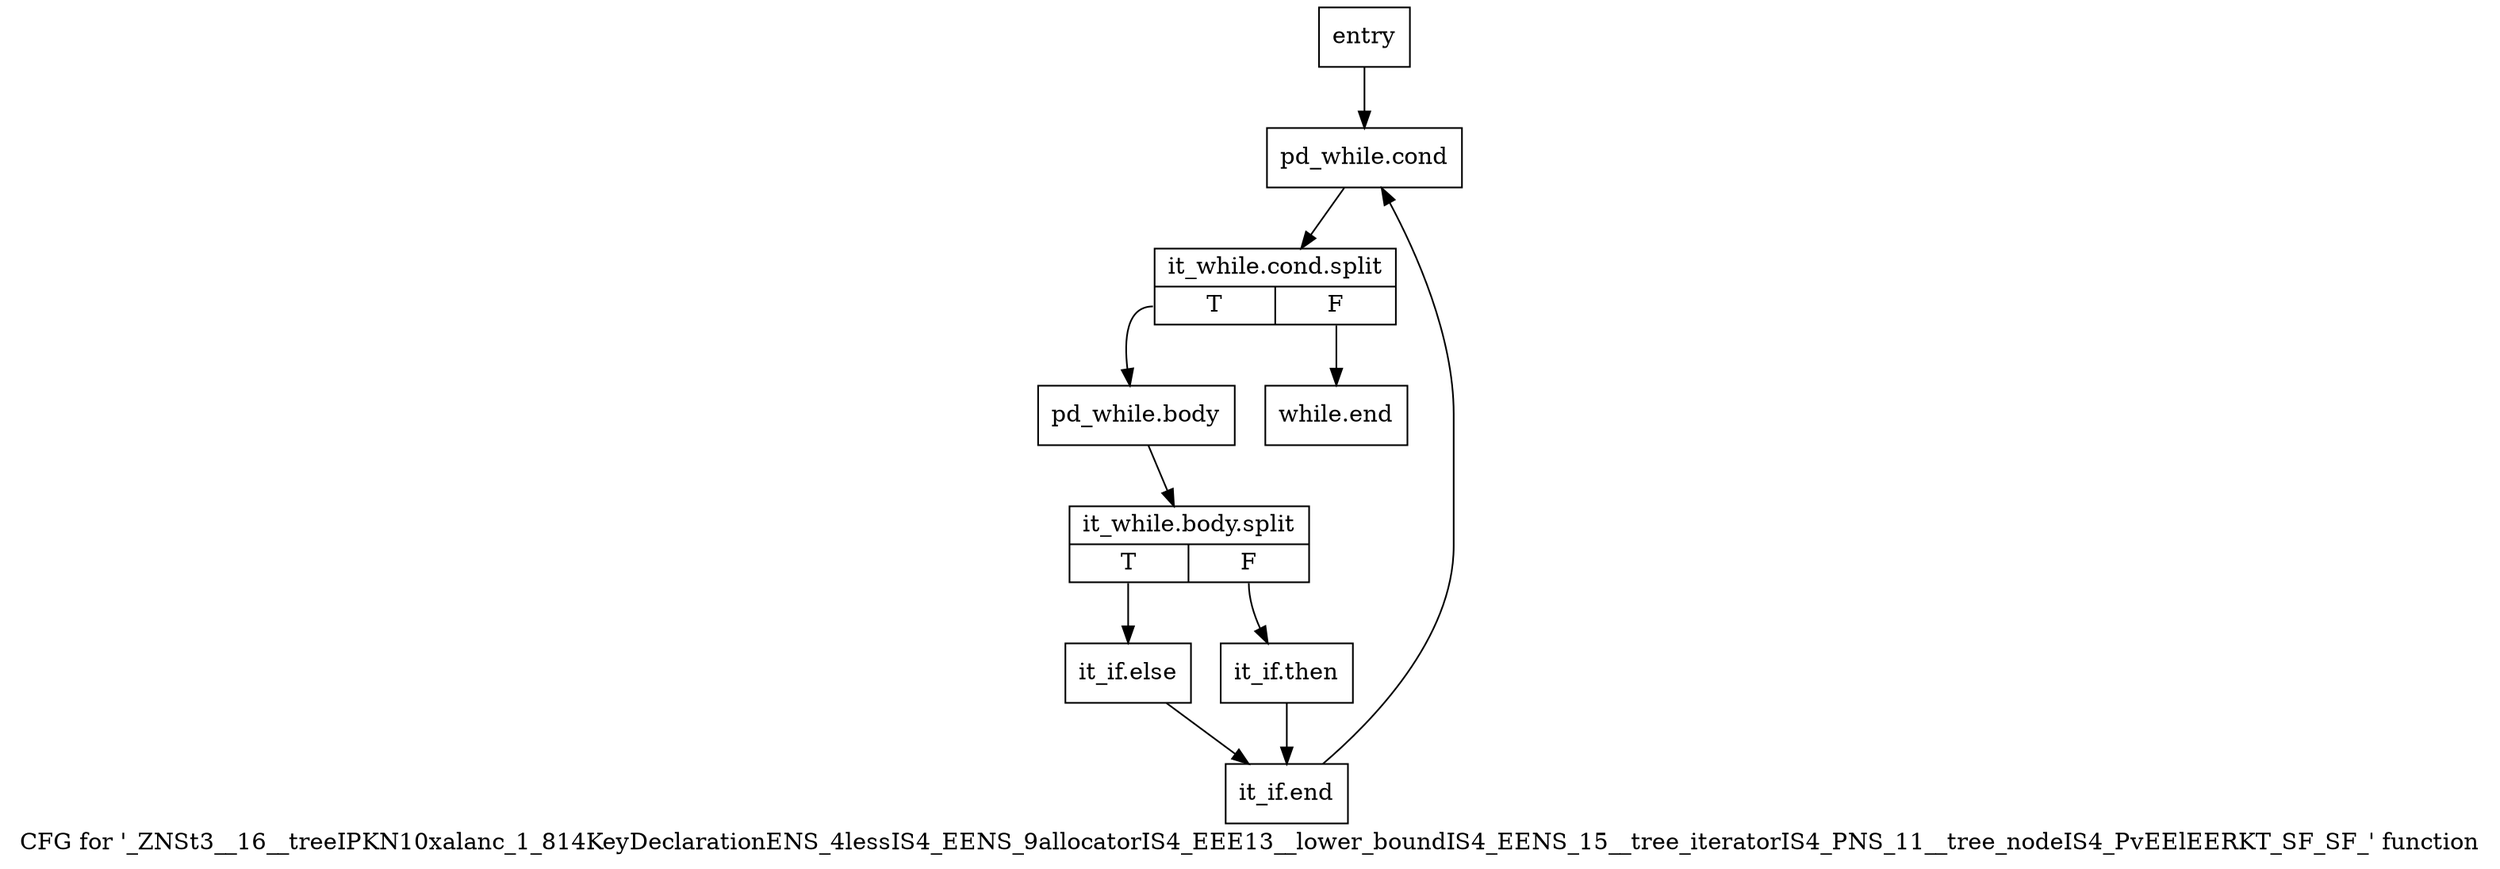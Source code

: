 digraph "CFG for '_ZNSt3__16__treeIPKN10xalanc_1_814KeyDeclarationENS_4lessIS4_EENS_9allocatorIS4_EEE13__lower_boundIS4_EENS_15__tree_iteratorIS4_PNS_11__tree_nodeIS4_PvEElEERKT_SF_SF_' function" {
	label="CFG for '_ZNSt3__16__treeIPKN10xalanc_1_814KeyDeclarationENS_4lessIS4_EENS_9allocatorIS4_EEE13__lower_boundIS4_EENS_15__tree_iteratorIS4_PNS_11__tree_nodeIS4_PvEElEERKT_SF_SF_' function";

	Node0x7e7c610 [shape=record,label="{entry}"];
	Node0x7e7c610 -> Node0x7e7c660;
	Node0x7e7c660 [shape=record,label="{pd_while.cond}"];
	Node0x7e7c660 -> Node0xc4424e0;
	Node0xc4424e0 [shape=record,label="{it_while.cond.split|{<s0>T|<s1>F}}"];
	Node0xc4424e0:s0 -> Node0x7e7c6b0;
	Node0xc4424e0:s1 -> Node0x7e7c7f0;
	Node0x7e7c6b0 [shape=record,label="{pd_while.body}"];
	Node0x7e7c6b0 -> Node0xc2ddd00;
	Node0xc2ddd00 [shape=record,label="{it_while.body.split|{<s0>T|<s1>F}}"];
	Node0xc2ddd00:s0 -> Node0x7e7c750;
	Node0xc2ddd00:s1 -> Node0x7e7c700;
	Node0x7e7c700 [shape=record,label="{it_if.then}"];
	Node0x7e7c700 -> Node0x7e7c7a0;
	Node0x7e7c750 [shape=record,label="{it_if.else}"];
	Node0x7e7c750 -> Node0x7e7c7a0;
	Node0x7e7c7a0 [shape=record,label="{it_if.end}"];
	Node0x7e7c7a0 -> Node0x7e7c660;
	Node0x7e7c7f0 [shape=record,label="{while.end}"];
}
